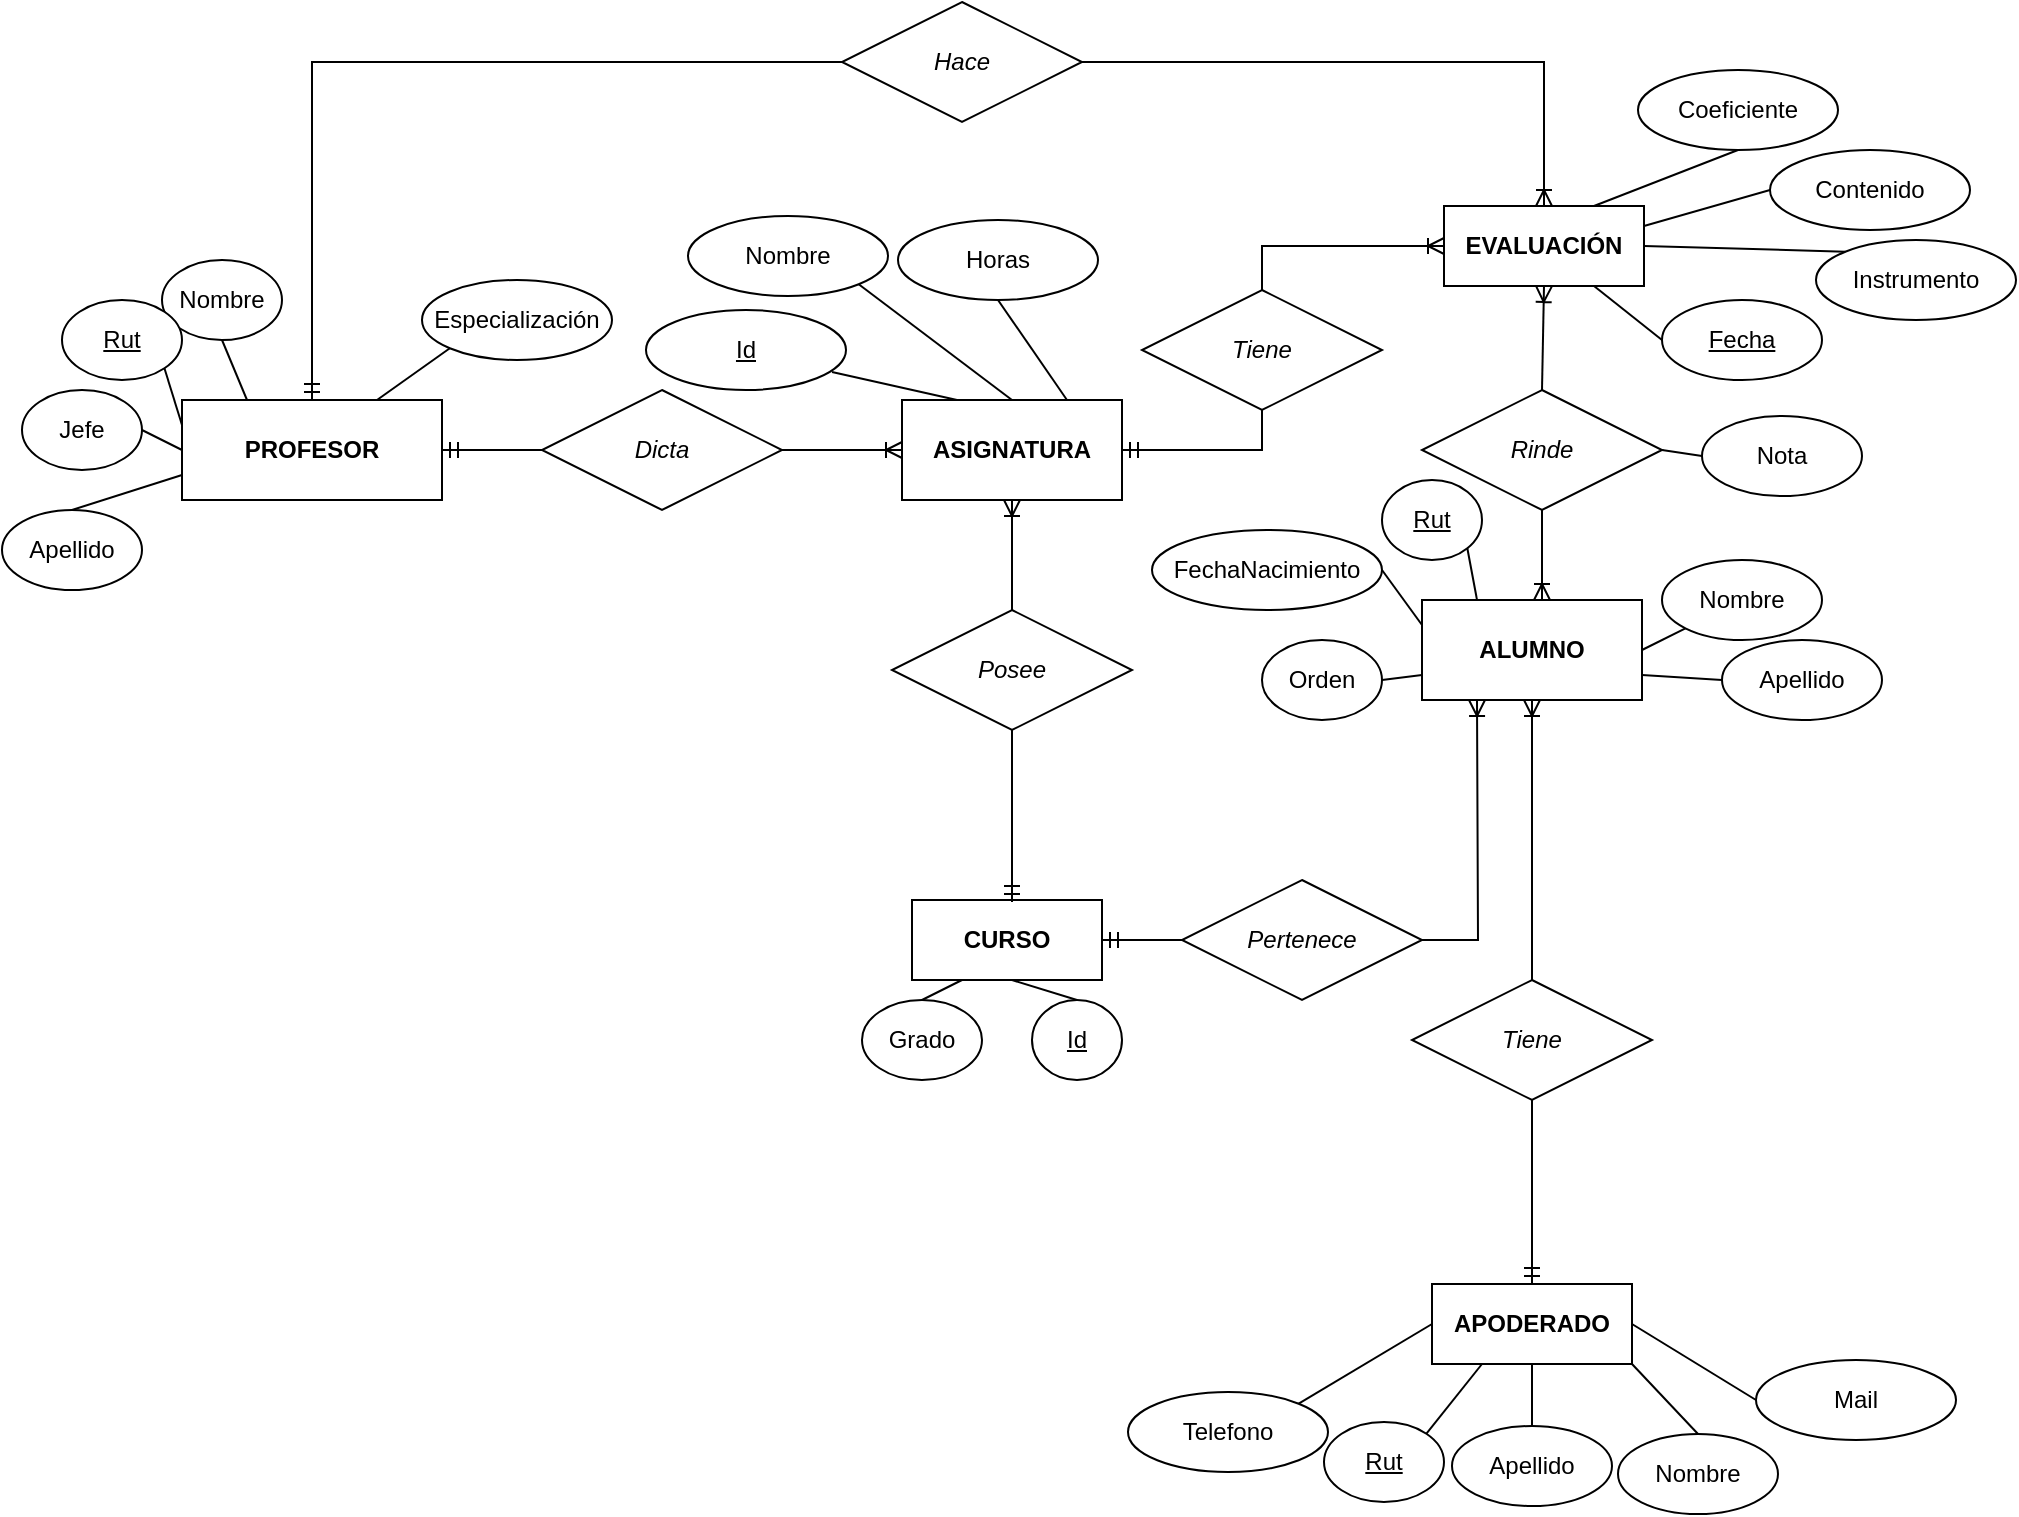 <mxfile version="20.5.3" type="github">
  <diagram id="bdnQ-0BhdI4TAcYdlH-2" name="Página-1">
    <mxGraphModel dx="1117" dy="549" grid="0" gridSize="10" guides="1" tooltips="1" connect="1" arrows="1" fold="1" page="1" pageScale="1" pageWidth="900" pageHeight="1600" math="0" shadow="0">
      <root>
        <mxCell id="0" />
        <mxCell id="1" parent="0" />
        <mxCell id="0XWbLk1M8rzaQDneOr1y-11" value="&lt;i&gt;Dicta&lt;/i&gt;" style="shape=rhombus;perimeter=rhombusPerimeter;whiteSpace=wrap;html=1;align=center;" parent="1" vertex="1">
          <mxGeometry x="580" y="295" width="120" height="60" as="geometry" />
        </mxCell>
        <mxCell id="0XWbLk1M8rzaQDneOr1y-13" value="" style="edgeStyle=elbowEdgeStyle;fontSize=12;html=1;endArrow=ERoneToMany;rounded=0;entryX=0;entryY=0.5;entryDx=0;entryDy=0;exitX=1;exitY=0.5;exitDx=0;exitDy=0;" parent="1" source="0XWbLk1M8rzaQDneOr1y-11" target="xwqHHCTengvlu3q1u-sC-12" edge="1">
          <mxGeometry width="100" height="100" relative="1" as="geometry">
            <mxPoint x="590" y="490" as="sourcePoint" />
            <mxPoint x="530" y="325" as="targetPoint" />
          </mxGeometry>
        </mxCell>
        <mxCell id="0XWbLk1M8rzaQDneOr1y-23" value="&lt;i&gt;Pertenece&lt;/i&gt;" style="shape=rhombus;perimeter=rhombusPerimeter;whiteSpace=wrap;html=1;align=center;" parent="1" vertex="1">
          <mxGeometry x="900" y="540" width="120" height="60" as="geometry" />
        </mxCell>
        <mxCell id="0XWbLk1M8rzaQDneOr1y-25" value="" style="fontSize=12;html=1;endArrow=ERoneToMany;rounded=0;exitX=1;exitY=0.5;exitDx=0;exitDy=0;entryX=0.25;entryY=1;entryDx=0;entryDy=0;" parent="1" source="0XWbLk1M8rzaQDneOr1y-23" edge="1">
          <mxGeometry width="100" height="100" relative="1" as="geometry">
            <mxPoint x="640" y="580" as="sourcePoint" />
            <mxPoint x="1047.5" y="450" as="targetPoint" />
            <Array as="points">
              <mxPoint x="1048" y="570" />
            </Array>
          </mxGeometry>
        </mxCell>
        <mxCell id="0XWbLk1M8rzaQDneOr1y-26" value="&lt;i&gt;Rinde&lt;/i&gt;" style="shape=rhombus;perimeter=rhombusPerimeter;whiteSpace=wrap;html=1;align=center;" parent="1" vertex="1">
          <mxGeometry x="1020" y="295" width="120" height="60" as="geometry" />
        </mxCell>
        <mxCell id="0XWbLk1M8rzaQDneOr1y-28" value="" style="fontSize=12;html=1;endArrow=ERoneToMany;rounded=0;exitX=0.5;exitY=1;exitDx=0;exitDy=0;" parent="1" source="0XWbLk1M8rzaQDneOr1y-26" edge="1">
          <mxGeometry width="100" height="100" relative="1" as="geometry">
            <mxPoint x="810" y="470" as="sourcePoint" />
            <mxPoint x="1080" y="400" as="targetPoint" />
          </mxGeometry>
        </mxCell>
        <mxCell id="0XWbLk1M8rzaQDneOr1y-43" value="&lt;u&gt;Id&lt;/u&gt;" style="ellipse;whiteSpace=wrap;html=1;align=center;" parent="1" vertex="1">
          <mxGeometry x="632" y="255" width="100" height="40" as="geometry" />
        </mxCell>
        <mxCell id="0XWbLk1M8rzaQDneOr1y-44" value="Nombre" style="ellipse;whiteSpace=wrap;html=1;align=center;" parent="1" vertex="1">
          <mxGeometry x="653" y="208" width="100" height="40" as="geometry" />
        </mxCell>
        <mxCell id="0XWbLk1M8rzaQDneOr1y-45" value="" style="endArrow=none;html=1;rounded=0;exitX=0.25;exitY=0;exitDx=0;exitDy=0;entryX=0.93;entryY=0.775;entryDx=0;entryDy=0;entryPerimeter=0;" parent="1" source="xwqHHCTengvlu3q1u-sC-12" target="0XWbLk1M8rzaQDneOr1y-43" edge="1">
          <mxGeometry relative="1" as="geometry">
            <mxPoint x="767.04" y="298" as="sourcePoint" />
            <mxPoint x="920" y="160" as="targetPoint" />
          </mxGeometry>
        </mxCell>
        <mxCell id="0XWbLk1M8rzaQDneOr1y-46" value="" style="endArrow=none;html=1;rounded=0;exitX=0.5;exitY=0;exitDx=0;exitDy=0;entryX=1;entryY=1;entryDx=0;entryDy=0;" parent="1" target="0XWbLk1M8rzaQDneOr1y-44" edge="1">
          <mxGeometry relative="1" as="geometry">
            <mxPoint x="815" y="300" as="sourcePoint" />
            <mxPoint x="1060" y="250" as="targetPoint" />
          </mxGeometry>
        </mxCell>
        <mxCell id="0XWbLk1M8rzaQDneOr1y-47" value="Nombre" style="ellipse;whiteSpace=wrap;html=1;align=center;" parent="1" vertex="1">
          <mxGeometry x="390" y="230" width="60" height="40" as="geometry" />
        </mxCell>
        <mxCell id="0XWbLk1M8rzaQDneOr1y-48" value="Apellido" style="ellipse;whiteSpace=wrap;html=1;align=center;" parent="1" vertex="1">
          <mxGeometry x="310" y="355" width="70" height="40" as="geometry" />
        </mxCell>
        <mxCell id="0XWbLk1M8rzaQDneOr1y-49" value="" style="endArrow=none;html=1;rounded=0;exitX=0.5;exitY=1;exitDx=0;exitDy=0;entryX=0.25;entryY=0;entryDx=0;entryDy=0;" parent="1" source="0XWbLk1M8rzaQDneOr1y-47" edge="1">
          <mxGeometry relative="1" as="geometry">
            <mxPoint x="440" y="290" as="sourcePoint" />
            <mxPoint x="432.5" y="300" as="targetPoint" />
          </mxGeometry>
        </mxCell>
        <mxCell id="0XWbLk1M8rzaQDneOr1y-50" value="" style="endArrow=none;html=1;rounded=0;exitX=0;exitY=0.75;exitDx=0;exitDy=0;entryX=0.5;entryY=0;entryDx=0;entryDy=0;" parent="1" source="xwqHHCTengvlu3q1u-sC-11" target="0XWbLk1M8rzaQDneOr1y-48" edge="1">
          <mxGeometry relative="1" as="geometry">
            <mxPoint x="465" y="300" as="sourcePoint" />
            <mxPoint x="710" y="280" as="targetPoint" />
          </mxGeometry>
        </mxCell>
        <mxCell id="0XWbLk1M8rzaQDneOr1y-51" value="Grado" style="ellipse;whiteSpace=wrap;html=1;align=center;" parent="1" vertex="1">
          <mxGeometry x="740" y="600" width="60" height="40" as="geometry" />
        </mxCell>
        <mxCell id="0XWbLk1M8rzaQDneOr1y-52" value="" style="endArrow=none;html=1;rounded=0;exitX=0.5;exitY=0;exitDx=0;exitDy=0;entryX=0.25;entryY=1;entryDx=0;entryDy=0;" parent="1" source="0XWbLk1M8rzaQDneOr1y-51" edge="1">
          <mxGeometry relative="1" as="geometry">
            <mxPoint x="780" y="620" as="sourcePoint" />
            <mxPoint x="790" y="590" as="targetPoint" />
          </mxGeometry>
        </mxCell>
        <mxCell id="0XWbLk1M8rzaQDneOr1y-53" value="&lt;u&gt;Id&lt;/u&gt;" style="ellipse;whiteSpace=wrap;html=1;align=center;" parent="1" vertex="1">
          <mxGeometry x="825" y="600" width="45" height="40" as="geometry" />
        </mxCell>
        <mxCell id="0XWbLk1M8rzaQDneOr1y-54" value="" style="endArrow=none;html=1;rounded=0;exitX=0.5;exitY=1;exitDx=0;exitDy=0;entryX=0.5;entryY=0;entryDx=0;entryDy=0;" parent="1" target="0XWbLk1M8rzaQDneOr1y-53" edge="1">
          <mxGeometry relative="1" as="geometry">
            <mxPoint x="815" y="590" as="sourcePoint" />
            <mxPoint x="1030" y="610" as="targetPoint" />
          </mxGeometry>
        </mxCell>
        <mxCell id="0XWbLk1M8rzaQDneOr1y-55" value="&lt;u&gt;Rut&lt;/u&gt;" style="ellipse;whiteSpace=wrap;html=1;align=center;" parent="1" vertex="1">
          <mxGeometry x="340" y="250" width="60" height="40" as="geometry" />
        </mxCell>
        <mxCell id="0XWbLk1M8rzaQDneOr1y-56" value="" style="endArrow=none;html=1;rounded=0;exitX=1;exitY=1;exitDx=0;exitDy=0;entryX=0;entryY=0.25;entryDx=0;entryDy=0;" parent="1" source="0XWbLk1M8rzaQDneOr1y-55" edge="1">
          <mxGeometry relative="1" as="geometry">
            <mxPoint x="510" y="380" as="sourcePoint" />
            <mxPoint x="400" y="312.5" as="targetPoint" />
          </mxGeometry>
        </mxCell>
        <mxCell id="0XWbLk1M8rzaQDneOr1y-57" value="Nombre" style="ellipse;whiteSpace=wrap;html=1;align=center;" parent="1" vertex="1">
          <mxGeometry x="1140" y="380" width="80" height="40" as="geometry" />
        </mxCell>
        <mxCell id="0XWbLk1M8rzaQDneOr1y-58" value="Apellido" style="ellipse;whiteSpace=wrap;html=1;align=center;" parent="1" vertex="1">
          <mxGeometry x="1170" y="420" width="80" height="40" as="geometry" />
        </mxCell>
        <mxCell id="0XWbLk1M8rzaQDneOr1y-59" value="&lt;u&gt;Rut&lt;/u&gt;" style="ellipse;whiteSpace=wrap;html=1;align=center;" parent="1" vertex="1">
          <mxGeometry x="1000" y="340" width="50" height="40" as="geometry" />
        </mxCell>
        <mxCell id="0XWbLk1M8rzaQDneOr1y-62" value="" style="endArrow=none;html=1;rounded=0;exitX=1;exitY=0.5;exitDx=0;exitDy=0;entryX=0;entryY=1;entryDx=0;entryDy=0;" parent="1" target="0XWbLk1M8rzaQDneOr1y-57" edge="1">
          <mxGeometry relative="1" as="geometry">
            <mxPoint x="1130" y="425" as="sourcePoint" />
            <mxPoint x="1260" y="330" as="targetPoint" />
          </mxGeometry>
        </mxCell>
        <mxCell id="0XWbLk1M8rzaQDneOr1y-63" value="" style="endArrow=none;html=1;rounded=0;exitX=1;exitY=0.75;exitDx=0;exitDy=0;entryX=0;entryY=0.5;entryDx=0;entryDy=0;" parent="1" target="0XWbLk1M8rzaQDneOr1y-58" edge="1">
          <mxGeometry relative="1" as="geometry">
            <mxPoint x="1130" y="437.5" as="sourcePoint" />
            <mxPoint x="1360" y="380" as="targetPoint" />
          </mxGeometry>
        </mxCell>
        <mxCell id="0XWbLk1M8rzaQDneOr1y-64" value="" style="endArrow=none;html=1;rounded=0;exitX=1;exitY=1;exitDx=0;exitDy=0;entryX=0.25;entryY=0;entryDx=0;entryDy=0;" parent="1" source="0XWbLk1M8rzaQDneOr1y-59" edge="1">
          <mxGeometry relative="1" as="geometry">
            <mxPoint x="860" y="480" as="sourcePoint" />
            <mxPoint x="1047.5" y="400" as="targetPoint" />
          </mxGeometry>
        </mxCell>
        <mxCell id="dlj0a-jhVRtgYwN9_yWT-4" value="Especialización" style="ellipse;whiteSpace=wrap;html=1;align=center;" parent="1" vertex="1">
          <mxGeometry x="520" y="240" width="95" height="40" as="geometry" />
        </mxCell>
        <mxCell id="dlj0a-jhVRtgYwN9_yWT-5" value="" style="endArrow=none;html=1;rounded=0;entryX=0;entryY=1;entryDx=0;entryDy=0;exitX=0.75;exitY=0;exitDx=0;exitDy=0;" parent="1" target="dlj0a-jhVRtgYwN9_yWT-4" edge="1">
          <mxGeometry width="50" height="50" relative="1" as="geometry">
            <mxPoint x="497.5" y="300" as="sourcePoint" />
            <mxPoint x="790" y="340" as="targetPoint" />
          </mxGeometry>
        </mxCell>
        <mxCell id="dlj0a-jhVRtgYwN9_yWT-12" value="FechaNacimiento" style="ellipse;whiteSpace=wrap;html=1;align=center;" parent="1" vertex="1">
          <mxGeometry x="885" y="365" width="115" height="40" as="geometry" />
        </mxCell>
        <mxCell id="dlj0a-jhVRtgYwN9_yWT-13" value="" style="endArrow=none;html=1;rounded=0;exitX=0;exitY=0.25;exitDx=0;exitDy=0;entryX=1;entryY=0.5;entryDx=0;entryDy=0;" parent="1" target="dlj0a-jhVRtgYwN9_yWT-12" edge="1">
          <mxGeometry width="50" height="50" relative="1" as="geometry">
            <mxPoint x="1020" y="412.5" as="sourcePoint" />
            <mxPoint x="980" y="430" as="targetPoint" />
          </mxGeometry>
        </mxCell>
        <mxCell id="dlj0a-jhVRtgYwN9_yWT-25" value="" style="fontSize=12;html=1;endArrow=ERmandOne;rounded=0;exitX=0.5;exitY=1;exitDx=0;exitDy=0;entryX=0.5;entryY=0;entryDx=0;entryDy=0;" parent="1" source="dlj0a-jhVRtgYwN9_yWT-26" target="2GNbs6HTa_5csAcw25Do-4" edge="1">
          <mxGeometry width="100" height="100" relative="1" as="geometry">
            <mxPoint x="1130" y="600" as="sourcePoint" />
            <mxPoint x="1074.6" y="740.72" as="targetPoint" />
            <Array as="points" />
          </mxGeometry>
        </mxCell>
        <mxCell id="dlj0a-jhVRtgYwN9_yWT-26" value="&lt;i&gt;Tiene&lt;/i&gt;" style="shape=rhombus;perimeter=rhombusPerimeter;whiteSpace=wrap;html=1;align=center;" parent="1" vertex="1">
          <mxGeometry x="1015" y="590" width="120" height="60" as="geometry" />
        </mxCell>
        <mxCell id="dlj0a-jhVRtgYwN9_yWT-29" value="" style="fontSize=12;html=1;endArrow=ERoneToMany;rounded=0;entryX=0.5;entryY=1;entryDx=0;entryDy=0;" parent="1" edge="1">
          <mxGeometry width="100" height="100" relative="1" as="geometry">
            <mxPoint x="1075" y="590" as="sourcePoint" />
            <mxPoint x="1075" y="450" as="targetPoint" />
            <Array as="points" />
          </mxGeometry>
        </mxCell>
        <mxCell id="dlj0a-jhVRtgYwN9_yWT-30" value="&lt;u&gt;Rut&lt;/u&gt;" style="ellipse;whiteSpace=wrap;html=1;align=center;" parent="1" vertex="1">
          <mxGeometry x="971" y="811" width="60" height="40" as="geometry" />
        </mxCell>
        <mxCell id="dlj0a-jhVRtgYwN9_yWT-33" value="Nombre" style="ellipse;whiteSpace=wrap;html=1;align=center;" parent="1" vertex="1">
          <mxGeometry x="1118" y="817" width="80" height="40" as="geometry" />
        </mxCell>
        <mxCell id="dlj0a-jhVRtgYwN9_yWT-34" value="Apellido" style="ellipse;whiteSpace=wrap;html=1;align=center;" parent="1" vertex="1">
          <mxGeometry x="1035" y="813" width="80" height="40" as="geometry" />
        </mxCell>
        <mxCell id="dlj0a-jhVRtgYwN9_yWT-43" value="" style="endArrow=none;html=1;rounded=0;entryX=0.5;entryY=1;entryDx=0;entryDy=0;exitX=0.5;exitY=0;exitDx=0;exitDy=0;" parent="1" source="dlj0a-jhVRtgYwN9_yWT-34" target="2GNbs6HTa_5csAcw25Do-4" edge="1">
          <mxGeometry width="50" height="50" relative="1" as="geometry">
            <mxPoint x="800" y="840" as="sourcePoint" />
            <mxPoint x="1065" y="780" as="targetPoint" />
          </mxGeometry>
        </mxCell>
        <mxCell id="dlj0a-jhVRtgYwN9_yWT-44" value="" style="endArrow=none;html=1;rounded=0;entryX=0.5;entryY=0;entryDx=0;entryDy=0;exitX=1;exitY=1;exitDx=0;exitDy=0;" parent="1" source="2GNbs6HTa_5csAcw25Do-4" target="dlj0a-jhVRtgYwN9_yWT-33" edge="1">
          <mxGeometry width="50" height="50" relative="1" as="geometry">
            <mxPoint x="1115" y="780" as="sourcePoint" />
            <mxPoint x="850" y="790" as="targetPoint" />
          </mxGeometry>
        </mxCell>
        <mxCell id="dlj0a-jhVRtgYwN9_yWT-45" value="" style="endArrow=none;html=1;rounded=0;entryX=1;entryY=0;entryDx=0;entryDy=0;exitX=0.25;exitY=1;exitDx=0;exitDy=0;" parent="1" source="2GNbs6HTa_5csAcw25Do-4" target="dlj0a-jhVRtgYwN9_yWT-30" edge="1">
          <mxGeometry width="50" height="50" relative="1" as="geometry">
            <mxPoint x="1040" y="750" as="sourcePoint" />
            <mxPoint x="850" y="790" as="targetPoint" />
          </mxGeometry>
        </mxCell>
        <mxCell id="dlj0a-jhVRtgYwN9_yWT-49" value="&lt;i&gt;Posee&lt;/i&gt;" style="shape=rhombus;perimeter=rhombusPerimeter;whiteSpace=wrap;html=1;align=center;" parent="1" vertex="1">
          <mxGeometry x="755" y="405" width="120" height="60" as="geometry" />
        </mxCell>
        <mxCell id="dlj0a-jhVRtgYwN9_yWT-50" value="" style="fontSize=12;html=1;endArrow=ERoneToMany;rounded=0;exitX=0.5;exitY=0;exitDx=0;exitDy=0;entryX=0.5;entryY=1;entryDx=0;entryDy=0;" parent="1" source="dlj0a-jhVRtgYwN9_yWT-49" edge="1">
          <mxGeometry width="100" height="100" relative="1" as="geometry">
            <mxPoint x="890" y="530" as="sourcePoint" />
            <mxPoint x="815" y="350" as="targetPoint" />
          </mxGeometry>
        </mxCell>
        <mxCell id="dlj0a-jhVRtgYwN9_yWT-52" value="Jefe" style="ellipse;whiteSpace=wrap;html=1;align=center;" parent="1" vertex="1">
          <mxGeometry x="320" y="295" width="60" height="40" as="geometry" />
        </mxCell>
        <mxCell id="dlj0a-jhVRtgYwN9_yWT-54" value="" style="endArrow=none;html=1;rounded=0;entryX=0;entryY=0.5;entryDx=0;entryDy=0;exitX=1;exitY=0.5;exitDx=0;exitDy=0;" parent="1" source="dlj0a-jhVRtgYwN9_yWT-52" edge="1">
          <mxGeometry width="50" height="50" relative="1" as="geometry">
            <mxPoint x="507.5" y="310" as="sourcePoint" />
            <mxPoint x="400" y="325" as="targetPoint" />
          </mxGeometry>
        </mxCell>
        <mxCell id="xwqHHCTengvlu3q1u-sC-9" value="" style="endArrow=none;html=1;rounded=0;entryX=1;entryY=0.5;entryDx=0;entryDy=0;exitX=0;exitY=0.5;exitDx=0;exitDy=0;" parent="1" source="xwqHHCTengvlu3q1u-sC-10" target="0XWbLk1M8rzaQDneOr1y-26" edge="1">
          <mxGeometry relative="1" as="geometry">
            <mxPoint x="1370" y="710" as="sourcePoint" />
            <mxPoint x="1390" y="710" as="targetPoint" />
          </mxGeometry>
        </mxCell>
        <mxCell id="xwqHHCTengvlu3q1u-sC-10" value="Nota" style="ellipse;whiteSpace=wrap;html=1;align=center;" parent="1" vertex="1">
          <mxGeometry x="1160" y="308" width="80" height="40" as="geometry" />
        </mxCell>
        <mxCell id="xwqHHCTengvlu3q1u-sC-11" value="&lt;b&gt;PROFESOR&lt;/b&gt;" style="whiteSpace=wrap;html=1;align=center;" parent="1" vertex="1">
          <mxGeometry x="400" y="300" width="130" height="50" as="geometry" />
        </mxCell>
        <mxCell id="xwqHHCTengvlu3q1u-sC-12" value="&lt;b&gt;ASIGNATURA&lt;/b&gt;" style="whiteSpace=wrap;html=1;align=center;" parent="1" vertex="1">
          <mxGeometry x="760" y="300" width="110" height="50" as="geometry" />
        </mxCell>
        <mxCell id="xwqHHCTengvlu3q1u-sC-13" value="&lt;b&gt;CURSO&lt;/b&gt;" style="whiteSpace=wrap;html=1;align=center;" parent="1" vertex="1">
          <mxGeometry x="765" y="550" width="95" height="40" as="geometry" />
        </mxCell>
        <mxCell id="xwqHHCTengvlu3q1u-sC-15" value="&lt;b&gt;ALUMNO&lt;/b&gt;" style="whiteSpace=wrap;html=1;align=center;" parent="1" vertex="1">
          <mxGeometry x="1020" y="400" width="110" height="50" as="geometry" />
        </mxCell>
        <mxCell id="xwqHHCTengvlu3q1u-sC-16" value="&lt;b&gt;EVALUACIÓN&lt;/b&gt;" style="whiteSpace=wrap;html=1;align=center;" parent="1" vertex="1">
          <mxGeometry x="1031" y="203" width="100" height="40" as="geometry" />
        </mxCell>
        <mxCell id="xwqHHCTengvlu3q1u-sC-19" value="&lt;u&gt;Fecha&lt;/u&gt;" style="ellipse;whiteSpace=wrap;html=1;align=center;" parent="1" vertex="1">
          <mxGeometry x="1140" y="250" width="80" height="40" as="geometry" />
        </mxCell>
        <mxCell id="xwqHHCTengvlu3q1u-sC-20" value="" style="endArrow=none;html=1;rounded=0;entryX=0.75;entryY=1;entryDx=0;entryDy=0;exitX=0;exitY=0.5;exitDx=0;exitDy=0;" parent="1" source="xwqHHCTengvlu3q1u-sC-19" target="xwqHHCTengvlu3q1u-sC-16" edge="1">
          <mxGeometry relative="1" as="geometry">
            <mxPoint x="1222" y="242" as="sourcePoint" />
            <mxPoint x="1400" y="720.0" as="targetPoint" />
            <Array as="points" />
          </mxGeometry>
        </mxCell>
        <mxCell id="zooJZPz_uAt047E7cGX0-1" value="Orden" style="ellipse;whiteSpace=wrap;html=1;align=center;" parent="1" vertex="1">
          <mxGeometry x="940" y="420" width="60" height="40" as="geometry" />
        </mxCell>
        <mxCell id="zooJZPz_uAt047E7cGX0-2" value="" style="endArrow=none;html=1;rounded=0;exitX=0;exitY=0.75;exitDx=0;exitDy=0;entryX=1;entryY=0.5;entryDx=0;entryDy=0;" parent="1" source="xwqHHCTengvlu3q1u-sC-15" target="zooJZPz_uAt047E7cGX0-1" edge="1">
          <mxGeometry width="50" height="50" relative="1" as="geometry">
            <mxPoint x="1030" y="422.5" as="sourcePoint" />
            <mxPoint x="1010" y="395" as="targetPoint" />
          </mxGeometry>
        </mxCell>
        <mxCell id="2GNbs6HTa_5csAcw25Do-2" value="Horas" style="ellipse;whiteSpace=wrap;html=1;align=center;" parent="1" vertex="1">
          <mxGeometry x="758" y="210" width="100" height="40" as="geometry" />
        </mxCell>
        <mxCell id="2GNbs6HTa_5csAcw25Do-3" value="" style="endArrow=none;html=1;rounded=0;entryX=0.5;entryY=1;entryDx=0;entryDy=0;exitX=0.75;exitY=0;exitDx=0;exitDy=0;" parent="1" source="xwqHHCTengvlu3q1u-sC-12" target="2GNbs6HTa_5csAcw25Do-2" edge="1">
          <mxGeometry relative="1" as="geometry">
            <mxPoint x="883" y="291" as="sourcePoint" />
            <mxPoint x="1043" y="291" as="targetPoint" />
          </mxGeometry>
        </mxCell>
        <mxCell id="2GNbs6HTa_5csAcw25Do-4" value="&lt;b&gt;APODERADO&lt;/b&gt;" style="whiteSpace=wrap;html=1;align=center;" parent="1" vertex="1">
          <mxGeometry x="1025" y="742" width="100" height="40" as="geometry" />
        </mxCell>
        <mxCell id="2GNbs6HTa_5csAcw25Do-5" value="Mail" style="ellipse;whiteSpace=wrap;html=1;align=center;" parent="1" vertex="1">
          <mxGeometry x="1187" y="780" width="100" height="40" as="geometry" />
        </mxCell>
        <mxCell id="2GNbs6HTa_5csAcw25Do-6" value="Telefono" style="ellipse;whiteSpace=wrap;html=1;align=center;" parent="1" vertex="1">
          <mxGeometry x="873" y="796" width="100" height="40" as="geometry" />
        </mxCell>
        <mxCell id="2GNbs6HTa_5csAcw25Do-7" value="" style="endArrow=none;html=1;rounded=0;entryX=0;entryY=0.5;entryDx=0;entryDy=0;exitX=1;exitY=0.5;exitDx=0;exitDy=0;" parent="1" source="2GNbs6HTa_5csAcw25Do-4" target="2GNbs6HTa_5csAcw25Do-5" edge="1">
          <mxGeometry relative="1" as="geometry">
            <mxPoint x="945" y="490" as="sourcePoint" />
            <mxPoint x="1105" y="490" as="targetPoint" />
          </mxGeometry>
        </mxCell>
        <mxCell id="2GNbs6HTa_5csAcw25Do-8" value="" style="endArrow=none;html=1;rounded=0;entryX=1;entryY=0;entryDx=0;entryDy=0;exitX=0;exitY=0.5;exitDx=0;exitDy=0;" parent="1" source="2GNbs6HTa_5csAcw25Do-4" target="2GNbs6HTa_5csAcw25Do-6" edge="1">
          <mxGeometry relative="1" as="geometry">
            <mxPoint x="1015" y="721.5" as="sourcePoint" />
            <mxPoint x="1175" y="721.5" as="targetPoint" />
          </mxGeometry>
        </mxCell>
        <mxCell id="2GNbs6HTa_5csAcw25Do-9" value="" style="edgeStyle=entityRelationEdgeStyle;fontSize=12;html=1;endArrow=ERmandOne;rounded=0;exitX=0;exitY=0.5;exitDx=0;exitDy=0;entryX=1;entryY=0.5;entryDx=0;entryDy=0;" parent="1" source="0XWbLk1M8rzaQDneOr1y-23" target="xwqHHCTengvlu3q1u-sC-13" edge="1">
          <mxGeometry width="100" height="100" relative="1" as="geometry">
            <mxPoint x="975" y="540" as="sourcePoint" />
            <mxPoint x="1075" y="440" as="targetPoint" />
          </mxGeometry>
        </mxCell>
        <mxCell id="2GNbs6HTa_5csAcw25Do-12" value="" style="fontSize=12;html=1;endArrow=ERoneToMany;rounded=0;exitX=0.5;exitY=0;exitDx=0;exitDy=0;entryX=0.5;entryY=1;entryDx=0;entryDy=0;" parent="1" source="0XWbLk1M8rzaQDneOr1y-26" target="xwqHHCTengvlu3q1u-sC-16" edge="1">
          <mxGeometry width="100" height="100" relative="1" as="geometry">
            <mxPoint x="975" y="540" as="sourcePoint" />
            <mxPoint x="1075" y="440" as="targetPoint" />
          </mxGeometry>
        </mxCell>
        <mxCell id="2GNbs6HTa_5csAcw25Do-13" value="Contenido" style="ellipse;whiteSpace=wrap;html=1;align=center;" parent="1" vertex="1">
          <mxGeometry x="1194" y="175" width="100" height="40" as="geometry" />
        </mxCell>
        <mxCell id="2GNbs6HTa_5csAcw25Do-14" value="Coeficiente" style="ellipse;whiteSpace=wrap;html=1;align=center;" parent="1" vertex="1">
          <mxGeometry x="1128" y="135" width="100" height="40" as="geometry" />
        </mxCell>
        <mxCell id="2GNbs6HTa_5csAcw25Do-15" value="Instrumento" style="ellipse;whiteSpace=wrap;html=1;align=center;" parent="1" vertex="1">
          <mxGeometry x="1217" y="220" width="100" height="40" as="geometry" />
        </mxCell>
        <mxCell id="2GNbs6HTa_5csAcw25Do-17" value="" style="endArrow=none;html=1;rounded=0;entryX=0.5;entryY=1;entryDx=0;entryDy=0;exitX=0.75;exitY=0;exitDx=0;exitDy=0;" parent="1" source="xwqHHCTengvlu3q1u-sC-16" target="2GNbs6HTa_5csAcw25Do-14" edge="1">
          <mxGeometry relative="1" as="geometry">
            <mxPoint x="945" y="490" as="sourcePoint" />
            <mxPoint x="1105" y="490" as="targetPoint" />
          </mxGeometry>
        </mxCell>
        <mxCell id="2GNbs6HTa_5csAcw25Do-18" value="" style="endArrow=none;html=1;rounded=0;entryX=0;entryY=0;entryDx=0;entryDy=0;exitX=1;exitY=0.5;exitDx=0;exitDy=0;" parent="1" source="xwqHHCTengvlu3q1u-sC-16" target="2GNbs6HTa_5csAcw25Do-15" edge="1">
          <mxGeometry relative="1" as="geometry">
            <mxPoint x="945" y="490" as="sourcePoint" />
            <mxPoint x="1105" y="490" as="targetPoint" />
          </mxGeometry>
        </mxCell>
        <mxCell id="2GNbs6HTa_5csAcw25Do-19" value="" style="endArrow=none;html=1;rounded=0;entryX=0;entryY=0.5;entryDx=0;entryDy=0;exitX=1;exitY=0.25;exitDx=0;exitDy=0;" parent="1" source="xwqHHCTengvlu3q1u-sC-16" target="2GNbs6HTa_5csAcw25Do-13" edge="1">
          <mxGeometry relative="1" as="geometry">
            <mxPoint x="945" y="490" as="sourcePoint" />
            <mxPoint x="1105" y="490" as="targetPoint" />
          </mxGeometry>
        </mxCell>
        <mxCell id="2GNbs6HTa_5csAcw25Do-21" value="&lt;i&gt;Tiene&lt;/i&gt;" style="shape=rhombus;perimeter=rhombusPerimeter;whiteSpace=wrap;html=1;align=center;" parent="1" vertex="1">
          <mxGeometry x="880" y="245" width="120" height="60" as="geometry" />
        </mxCell>
        <mxCell id="2GNbs6HTa_5csAcw25Do-24" value="" style="edgeStyle=orthogonalEdgeStyle;fontSize=12;html=1;endArrow=ERoneToMany;rounded=0;exitX=0.5;exitY=0;exitDx=0;exitDy=0;entryX=0;entryY=0.5;entryDx=0;entryDy=0;" parent="1" source="2GNbs6HTa_5csAcw25Do-21" target="xwqHHCTengvlu3q1u-sC-16" edge="1">
          <mxGeometry width="100" height="100" relative="1" as="geometry">
            <mxPoint x="975" y="540" as="sourcePoint" />
            <mxPoint x="1075" y="440" as="targetPoint" />
          </mxGeometry>
        </mxCell>
        <mxCell id="2GNbs6HTa_5csAcw25Do-25" value="" style="edgeStyle=entityRelationEdgeStyle;fontSize=12;html=1;endArrow=ERmandOne;rounded=0;exitX=0;exitY=0.5;exitDx=0;exitDy=0;entryX=1;entryY=0.5;entryDx=0;entryDy=0;" parent="1" source="0XWbLk1M8rzaQDneOr1y-11" target="xwqHHCTengvlu3q1u-sC-11" edge="1">
          <mxGeometry width="100" height="100" relative="1" as="geometry">
            <mxPoint x="975" y="540" as="sourcePoint" />
            <mxPoint x="568" y="380" as="targetPoint" />
          </mxGeometry>
        </mxCell>
        <mxCell id="Wvi3ydx0G1b8uLURI3cf-1" value="" style="edgeStyle=orthogonalEdgeStyle;fontSize=12;html=1;endArrow=ERmandOne;rounded=0;exitX=0.5;exitY=1;exitDx=0;exitDy=0;entryX=1;entryY=0.5;entryDx=0;entryDy=0;" parent="1" source="2GNbs6HTa_5csAcw25Do-21" target="xwqHHCTengvlu3q1u-sC-12" edge="1">
          <mxGeometry width="100" height="100" relative="1" as="geometry">
            <mxPoint x="730" y="478" as="sourcePoint" />
            <mxPoint x="830" y="378" as="targetPoint" />
          </mxGeometry>
        </mxCell>
        <mxCell id="Wvi3ydx0G1b8uLURI3cf-2" value="&lt;i&gt;Hace&lt;/i&gt;" style="shape=rhombus;perimeter=rhombusPerimeter;whiteSpace=wrap;html=1;align=center;" parent="1" vertex="1">
          <mxGeometry x="730" y="101" width="120" height="60" as="geometry" />
        </mxCell>
        <mxCell id="Wvi3ydx0G1b8uLURI3cf-4" value="" style="fontSize=12;html=1;endArrow=ERmandOne;rounded=0;exitX=0.5;exitY=1;exitDx=0;exitDy=0;" parent="1" source="dlj0a-jhVRtgYwN9_yWT-49" edge="1">
          <mxGeometry width="100" height="100" relative="1" as="geometry">
            <mxPoint x="536" y="540" as="sourcePoint" />
            <mxPoint x="815" y="551" as="targetPoint" />
          </mxGeometry>
        </mxCell>
        <mxCell id="Wvi3ydx0G1b8uLURI3cf-5" value="" style="edgeStyle=orthogonalEdgeStyle;fontSize=12;html=1;endArrow=ERmandOne;rounded=0;entryX=0.5;entryY=0;entryDx=0;entryDy=0;exitX=0;exitY=0.5;exitDx=0;exitDy=0;" parent="1" source="Wvi3ydx0G1b8uLURI3cf-2" target="xwqHHCTengvlu3q1u-sC-11" edge="1">
          <mxGeometry width="100" height="100" relative="1" as="geometry">
            <mxPoint x="507" y="185" as="sourcePoint" />
            <mxPoint x="607" y="85" as="targetPoint" />
          </mxGeometry>
        </mxCell>
        <mxCell id="Wvi3ydx0G1b8uLURI3cf-6" value="" style="edgeStyle=orthogonalEdgeStyle;fontSize=12;html=1;endArrow=ERoneToMany;rounded=0;entryX=0.5;entryY=0;entryDx=0;entryDy=0;exitX=1;exitY=0.5;exitDx=0;exitDy=0;" parent="1" source="Wvi3ydx0G1b8uLURI3cf-2" target="xwqHHCTengvlu3q1u-sC-16" edge="1">
          <mxGeometry width="100" height="100" relative="1" as="geometry">
            <mxPoint x="787" y="434" as="sourcePoint" />
            <mxPoint x="887" y="334" as="targetPoint" />
          </mxGeometry>
        </mxCell>
      </root>
    </mxGraphModel>
  </diagram>
</mxfile>
